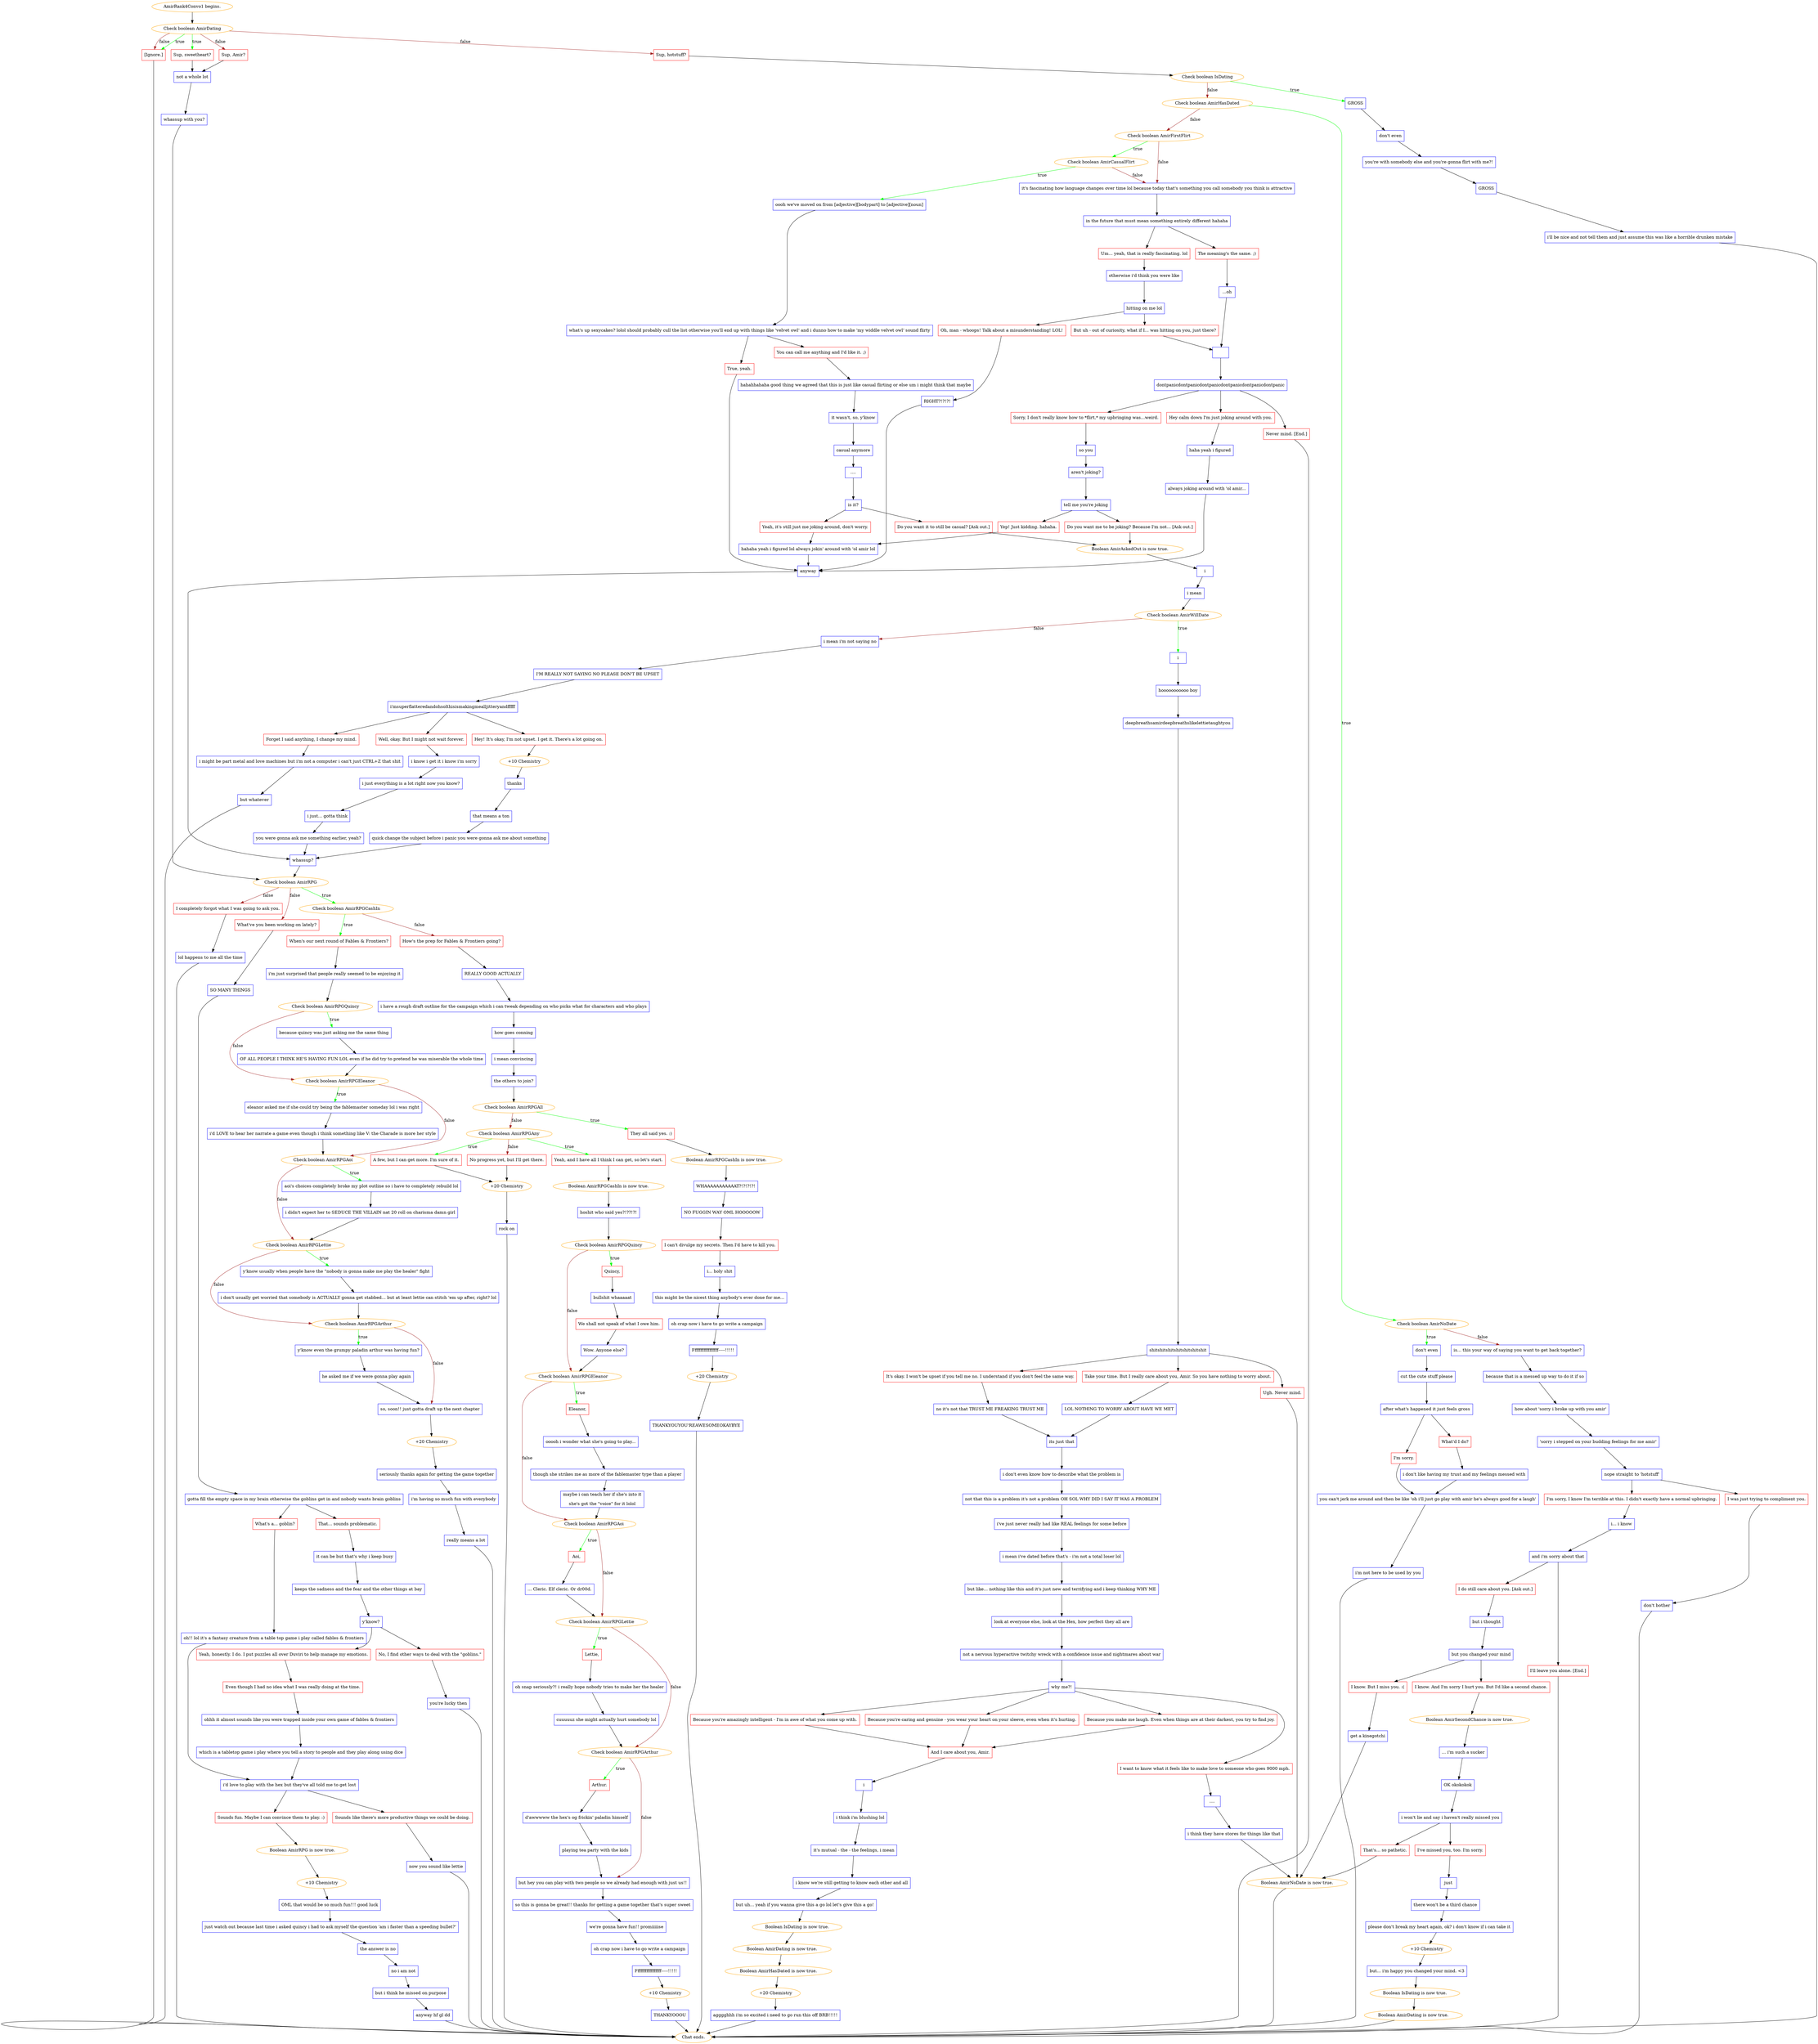 digraph {
	"AmirRank4Convo1 begins." [color=orange];
		"AmirRank4Convo1 begins." -> j1546680134;
	j1546680134 [label="Check boolean AmirDating",color=orange];
		j1546680134 -> j2282326394 [label=true,color=green];
		j1546680134 -> j3426972941 [label=true,color=green];
		j1546680134 -> j4159306877 [label=false,color=brown];
		j1546680134 -> j3228781092 [label=false,color=brown];
		j1546680134 -> j3426972941 [label=false,color=brown];
	j2282326394 [label="Sup, sweetheart?",shape=box,color=red];
		j2282326394 -> j3398902231;
	j3426972941 [label="[Ignore.]",shape=box,color=red];
		j3426972941 -> "Chat ends.";
	j4159306877 [label="Sup, Amir?",shape=box,color=red];
		j4159306877 -> j3398902231;
	j3228781092 [label="Sup, hotstuff?",shape=box,color=red];
		j3228781092 -> j2868275779;
	j3398902231 [label="not a whole lot",shape=box,color=blue];
		j3398902231 -> j2843338347;
	"Chat ends." [color=orange];
	j2868275779 [label="Check boolean IsDating",color=orange];
		j2868275779 -> j1269559178 [label=true,color=green];
		j2868275779 -> j3137870552 [label=false,color=brown];
	j2843338347 [label="whassup with you?",shape=box,color=blue];
		j2843338347 -> j951173510;
	j1269559178 [label="GROSS",shape=box,color=blue];
		j1269559178 -> j2614467443;
	j3137870552 [label="Check boolean AmirHasDated",color=orange];
		j3137870552 -> j1373206343 [label=true,color=green];
		j3137870552 -> j149341729 [label=false,color=brown];
	j951173510 [label="Check boolean AmirRPG",color=orange];
		j951173510 -> j2276043232 [label=true,color=green];
		j951173510 -> j2197041026 [label=false,color=brown];
		j951173510 -> j331149822 [label=false,color=brown];
	j2614467443 [label="don't even",shape=box,color=blue];
		j2614467443 -> j1925740417;
	j1373206343 [label="Check boolean AmirNoDate",color=orange];
		j1373206343 -> j2659372704 [label=true,color=green];
		j1373206343 -> j3548464086 [label=false,color=brown];
	j149341729 [label="Check boolean AmirFirstFlirt",color=orange];
		j149341729 -> j3288259453 [label=true,color=green];
		j149341729 -> j1176710835 [label=false,color=brown];
	j2276043232 [label="Check boolean AmirRPGCashIn",color=orange];
		j2276043232 -> j2725609863 [label=true,color=green];
		j2276043232 -> j1977995641 [label=false,color=brown];
	j2197041026 [label="What've you been working on lately?",shape=box,color=red];
		j2197041026 -> j1100515605;
	j331149822 [label="I completely forgot what I was going to ask you.",shape=box,color=red];
		j331149822 -> j3286990127;
	j1925740417 [label="you're with somebody else and you're gonna flirt with me?!",shape=box,color=blue];
		j1925740417 -> j1686208394;
	j2659372704 [label="don't even",shape=box,color=blue];
		j2659372704 -> j637958478;
	j3548464086 [label="is... this your way of saying you want to get back together?",shape=box,color=blue];
		j3548464086 -> j4197923021;
	j3288259453 [label="Check boolean AmirCasualFlirt",color=orange];
		j3288259453 -> j2229985230 [label=true,color=green];
		j3288259453 -> j1176710835 [label=false,color=brown];
	j1176710835 [label="it's fascinating how language changes over time lol because today that's something you call somebody you think is attractive",shape=box,color=blue];
		j1176710835 -> j1176459908;
	j2725609863 [label="When's our next round of Fables & Frontiers?",shape=box,color=red];
		j2725609863 -> j1867777133;
	j1977995641 [label="How's the prep for Fables & Frontiers going?",shape=box,color=red];
		j1977995641 -> j823559773;
	j1100515605 [label="SO MANY THINGS",shape=box,color=blue];
		j1100515605 -> j173801022;
	j3286990127 [label="lol happens to me all the time",shape=box,color=blue];
		j3286990127 -> "Chat ends.";
	j1686208394 [label="GROSS",shape=box,color=blue];
		j1686208394 -> j185000;
	j637958478 [label="cut the cute stuff please",shape=box,color=blue];
		j637958478 -> j697568143;
	j4197923021 [label="because that is a messed up way to do it if so",shape=box,color=blue];
		j4197923021 -> j321327509;
	j2229985230 [label="oooh we've moved on from [adjective][bodypart] to [adjective][noun]",shape=box,color=blue];
		j2229985230 -> j852746247;
	j1176459908 [label="in the future that must mean something entirely different hahaha",shape=box,color=blue];
		j1176459908 -> j3140604046;
		j1176459908 -> j4171462935;
	j1867777133 [label="i'm just surprised that people really seemed to be enjoying it",shape=box,color=blue];
		j1867777133 -> j1055062996;
	j823559773 [label="REALLY GOOD ACTUALLY",shape=box,color=blue];
		j823559773 -> j4153513152;
	j173801022 [label="gotta fill the empty space in my brain otherwise the goblins get in and nobody wants brain goblins",shape=box,color=blue];
		j173801022 -> j1224549834;
		j173801022 -> j3567808918;
	j185000 [label="i'll be nice and not tell them and just assume this was like a horrible drunken mistake",shape=box,color=blue];
		j185000 -> "Chat ends.";
	j697568143 [label="after what's happened it just feels gross",shape=box,color=blue];
		j697568143 -> j3859160049;
		j697568143 -> j2758397996;
	j321327509 [label="how about 'sorry i broke up with you amir'",shape=box,color=blue];
		j321327509 -> j3853129790;
	j852746247 [label="what's up sexycakes? lolol should probably cull the list otherwise you'll end up with things like 'velvet owl' and i dunno how to make 'my widdle velvet owl' sound flirty",shape=box,color=blue];
		j852746247 -> j3059335652;
		j852746247 -> j4211499117;
	j3140604046 [label="Um... yeah, that is really fascinating. lol",shape=box,color=red];
		j3140604046 -> j3409983321;
	j4171462935 [label="The meaning's the same. ;)",shape=box,color=red];
		j4171462935 -> j4283675808;
	j1055062996 [label="Check boolean AmirRPGQuincy",color=orange];
		j1055062996 -> j711554290 [label=true,color=green];
		j1055062996 -> j3649186233 [label=false,color=brown];
	j4153513152 [label="i have a rough draft outline for the campaign which i can tweak depending on who picks what for characters and who plays",shape=box,color=blue];
		j4153513152 -> j951514501;
	j1224549834 [label="That... sounds problematic.",shape=box,color=red];
		j1224549834 -> j316904392;
	j3567808918 [label="What's a... goblin?",shape=box,color=red];
		j3567808918 -> j651214988;
	j3859160049 [label="I'm sorry.",shape=box,color=red];
		j3859160049 -> j3050809094;
	j2758397996 [label="What'd I do?",shape=box,color=red];
		j2758397996 -> j1565844822;
	j3853129790 [label="'sorry i stepped on your budding feelings for me amir'",shape=box,color=blue];
		j3853129790 -> j661498682;
	j3059335652 [label="You can call me anything and I'd like it. ;)",shape=box,color=red];
		j3059335652 -> j2825679555;
	j4211499117 [label="True, yeah.",shape=box,color=red];
		j4211499117 -> j3524349870;
	j3409983321 [label="otherwise i'd think you were like",shape=box,color=blue];
		j3409983321 -> j9080325;
	j4283675808 [label="...oh",shape=box,color=blue];
		j4283675808 -> j2721876636;
	j711554290 [label="because quincy was just asking me the same thing",shape=box,color=blue];
		j711554290 -> j2661308037;
	j3649186233 [label="Check boolean AmirRPGEleanor",color=orange];
		j3649186233 -> j2852128032 [label=true,color=green];
		j3649186233 -> j1319037662 [label=false,color=brown];
	j951514501 [label="how goes conning",shape=box,color=blue];
		j951514501 -> j1852919272;
	j316904392 [label="it can be but that's why i keep busy",shape=box,color=blue];
		j316904392 -> j3239539151;
	j651214988 [label="oh!! lol it's a fantasy creature from a table top game i play called fables & frontiers",shape=box,color=blue];
		j651214988 -> j335086575;
	j3050809094 [label="you can't jerk me around and then be like 'oh i'll just go play with amir he's always good for a laugh'",shape=box,color=blue];
		j3050809094 -> j3759860456;
	j1565844822 [label="i don't like having my trust and my feelings messed with",shape=box,color=blue];
		j1565844822 -> j3050809094;
	j661498682 [label="nope straight to 'hotstuff'",shape=box,color=blue];
		j661498682 -> j1301669256;
		j661498682 -> j869875175;
	j2825679555 [label="hahahhahaha good thing we agreed that this is just like casual flirting or else um i might think that maybe",shape=box,color=blue];
		j2825679555 -> j854649401;
	j3524349870 [label="anyway",shape=box,color=blue];
		j3524349870 -> j3412076228;
	j9080325 [label="hitting on me lol",shape=box,color=blue];
		j9080325 -> j3746508582;
		j9080325 -> j3056235697;
	j2721876636 [label=" ",shape=box,color=blue];
		j2721876636 -> j941841238;
	j2661308037 [label="OF ALL PEOPLE I THINK HE'S HAVING FUN LOL even if he did try to pretend he was miserable the whole time",shape=box,color=blue];
		j2661308037 -> j3649186233;
	j2852128032 [label="eleanor asked me if she could try being the fablemaster someday lol i was right",shape=box,color=blue];
		j2852128032 -> j1235772481;
	j1319037662 [label="Check boolean AmirRPGAoi",color=orange];
		j1319037662 -> j835422113 [label=true,color=green];
		j1319037662 -> j815849730 [label=false,color=brown];
	j1852919272 [label="i mean convincing",shape=box,color=blue];
		j1852919272 -> j1062719231;
	j3239539151 [label="keeps the sadness and the fear and the other things at bay",shape=box,color=blue];
		j3239539151 -> j1039897797;
	j335086575 [label="i'd love to play with the hex but they've all told me to get lost",shape=box,color=blue];
		j335086575 -> j3845942525;
		j335086575 -> j2604074573;
	j3759860456 [label="i'm not here to be used by you",shape=box,color=blue];
		j3759860456 -> "Chat ends.";
	j1301669256 [label="I'm sorry, I know I'm terrible at this. I didn't exactly have a normal upbringing.",shape=box,color=red];
		j1301669256 -> j253523214;
	j869875175 [label="I was just trying to compliment you.",shape=box,color=red];
		j869875175 -> j1788315484;
	j854649401 [label="it wasn't, so, y'know",shape=box,color=blue];
		j854649401 -> j543396668;
	j3412076228 [label="whassup?",shape=box,color=blue];
		j3412076228 -> j951173510;
	j3746508582 [label="Oh, man - whoops! Talk about a misunderstanding! LOL!",shape=box,color=red];
		j3746508582 -> j4233379828;
	j3056235697 [label="But uh - out of curiosity, what if I... was hitting on you, just there?",shape=box,color=red];
		j3056235697 -> j2721876636;
	j941841238 [label="dontpanicdontpanicdontpanicdontpanicdontpanicdontpanic",shape=box,color=blue];
		j941841238 -> j3736083918;
		j941841238 -> j1805394520;
		j941841238 -> j2386276136;
	j1235772481 [label="i'd LOVE to hear her narrate a game even though i think something like V: the Charade is more her style",shape=box,color=blue];
		j1235772481 -> j1319037662;
	j835422113 [label="aoi's choices completely broke my plot outline so i have to completely rebuild lol",shape=box,color=blue];
		j835422113 -> j1996196397;
	j815849730 [label="Check boolean AmirRPGLettie",color=orange];
		j815849730 -> j3908685102 [label=true,color=green];
		j815849730 -> j2768534854 [label=false,color=brown];
	j1062719231 [label="the others to join?",shape=box,color=blue];
		j1062719231 -> j2900695109;
	j1039897797 [label="y'know?",shape=box,color=blue];
		j1039897797 -> j4003744235;
		j1039897797 -> j4206731186;
	j3845942525 [label="Sounds fun. Maybe I can convince them to play. :)",shape=box,color=red];
		j3845942525 -> j2821464008;
	j2604074573 [label="Sounds like there's more productive things we could be doing.",shape=box,color=red];
		j2604074573 -> j3619623390;
	j253523214 [label="i... i know",shape=box,color=blue];
		j253523214 -> j139817434;
	j1788315484 [label="don't bother",shape=box,color=blue];
		j1788315484 -> "Chat ends.";
	j543396668 [label="casual anymore",shape=box,color=blue];
		j543396668 -> j2650603846;
	j4233379828 [label="RIGHT?!?!?!",shape=box,color=blue];
		j4233379828 -> j3524349870;
	j3736083918 [label="Hey calm down I'm just joking around with you.",shape=box,color=red];
		j3736083918 -> j2256564745;
	j1805394520 [label="Sorry, I don't really know how to *flirt,* my upbringing was...weird.",shape=box,color=red];
		j1805394520 -> j2327674411;
	j2386276136 [label="Never mind. [End.]",shape=box,color=red];
		j2386276136 -> "Chat ends.";
	j1996196397 [label="i didn't expect her to SEDUCE THE VILLAIN nat 20 roll on charisma damn girl",shape=box,color=blue];
		j1996196397 -> j815849730;
	j3908685102 [label="y'know usually when people have the \"nobody is gonna make me play the healer\" fight",shape=box,color=blue];
		j3908685102 -> j2536701934;
	j2768534854 [label="Check boolean AmirRPGArthur",color=orange];
		j2768534854 -> j353021060 [label=true,color=green];
		j2768534854 -> j1012155084 [label=false,color=brown];
	j2900695109 [label="Check boolean AmirRPGAll",color=orange];
		j2900695109 -> j2372002448 [label=true,color=green];
		j2900695109 -> j3439868174 [label=false,color=brown];
	j4003744235 [label="Yeah, honestly. I do. I put puzzles all over Duviri to help manage my emotions.",shape=box,color=red];
		j4003744235 -> j1379822828;
	j4206731186 [label="No, I find other ways to deal with the \"goblins.\"",shape=box,color=red];
		j4206731186 -> j213127909;
	j2821464008 [label="Boolean AmirRPG is now true.",color=orange];
		j2821464008 -> j3100044171;
	j3619623390 [label="now you sound like lettie",shape=box,color=blue];
		j3619623390 -> "Chat ends.";
	j139817434 [label="and i'm sorry about that",shape=box,color=blue];
		j139817434 -> j1338524233;
		j139817434 -> j1291061288;
	j2650603846 [label="....",shape=box,color=blue];
		j2650603846 -> j1772837353;
	j2256564745 [label="haha yeah i figured",shape=box,color=blue];
		j2256564745 -> j2428760441;
	j2327674411 [label="so you",shape=box,color=blue];
		j2327674411 -> j1105894854;
	j2536701934 [label="i don't usually get worried that somebody is ACTUALLY gonna get stabbed... but at least lettie can stitch 'em up after, right? lol",shape=box,color=blue];
		j2536701934 -> j2768534854;
	j353021060 [label="y'know even the grumpy paladin arthur was having fun?",shape=box,color=blue];
		j353021060 -> j1554313316;
	j1012155084 [label="so, soon!! just gotta draft up the next chapter",shape=box,color=blue];
		j1012155084 -> j985889006;
	j2372002448 [label="They all said yes. :)",shape=box,color=red];
		j2372002448 -> j1253261177;
	j3439868174 [label="Check boolean AmirRPGAny",color=orange];
		j3439868174 -> j159995750 [label=true,color=green];
		j3439868174 -> j1767032697 [label=true,color=green];
		j3439868174 -> j2023152673 [label=false,color=brown];
	j1379822828 [label="Even though I had no idea what I was really doing at the time.",shape=box,color=red];
		j1379822828 -> j2461283347;
	j213127909 [label="you're lucky then",shape=box,color=blue];
		j213127909 -> "Chat ends.";
	j3100044171 [label="+10 Chemistry",color=orange];
		j3100044171 -> j101810932;
	j1338524233 [label="I do still care about you. [Ask out.]",shape=box,color=red];
		j1338524233 -> j2446084135;
	j1291061288 [label="I'll leave you alone. [End.]",shape=box,color=red];
		j1291061288 -> "Chat ends.";
	j1772837353 [label="is it?",shape=box,color=blue];
		j1772837353 -> j1076078857;
		j1772837353 -> j1210739857;
	j2428760441 [label="always joking around with 'ol amir...",shape=box,color=blue];
		j2428760441 -> j3524349870;
	j1105894854 [label="aren't joking?",shape=box,color=blue];
		j1105894854 -> j3047866052;
	j1554313316 [label="he asked me if we were gonna play again",shape=box,color=blue];
		j1554313316 -> j1012155084;
	j985889006 [label="+20 Chemistry",color=orange];
		j985889006 -> j4089556939;
	j1253261177 [label="Boolean AmirRPGCashIn is now true.",color=orange];
		j1253261177 -> j3007886946;
	j159995750 [label="Yeah, and I have all I think I can get, so let's start.",shape=box,color=red];
		j159995750 -> j717000146;
	j1767032697 [label="A few, but I can get more. I'm sure of it.",shape=box,color=red];
		j1767032697 -> j2097732111;
	j2023152673 [label="No progress yet, but I'll get there.",shape=box,color=red];
		j2023152673 -> j2097732111;
	j2461283347 [label="ohhh it almost sounds like you were trapped inside your own game of fables & frontiers",shape=box,color=blue];
		j2461283347 -> j3948695589;
	j101810932 [label="OML that would be so much fun!!! good luck",shape=box,color=blue];
		j101810932 -> j3093268795;
	j2446084135 [label="but i thought",shape=box,color=blue];
		j2446084135 -> j3348742407;
	j1076078857 [label="Do you want it to still be casual? [Ask out.]",shape=box,color=red];
		j1076078857 -> j4109370132;
	j1210739857 [label="Yeah, it's still just me joking around, don't worry.",shape=box,color=red];
		j1210739857 -> j642258938;
	j3047866052 [label="tell me you're joking",shape=box,color=blue];
		j3047866052 -> j4075184833;
		j3047866052 -> j828285621;
	j4089556939 [label="seriously thanks again for getting the game together",shape=box,color=blue];
		j4089556939 -> j3035300111;
	j3007886946 [label="WHAAAAAAAAAAAT?!?!?!?!",shape=box,color=blue];
		j3007886946 -> j1063659660;
	j717000146 [label="Boolean AmirRPGCashIn is now true.",color=orange];
		j717000146 -> j961494703;
	j2097732111 [label="+20 Chemistry",color=orange];
		j2097732111 -> j3840867645;
	j3948695589 [label="which is a tabletop game i play where you tell a story to people and they play along using dice",shape=box,color=blue];
		j3948695589 -> j335086575;
	j3093268795 [label="just watch out because last time i asked quincy i had to ask myself the question 'am i faster than a speeding bullet?'",shape=box,color=blue];
		j3093268795 -> j3558817153;
	j3348742407 [label="but you changed your mind",shape=box,color=blue];
		j3348742407 -> j3577625758;
		j3348742407 -> j3738902763;
	j4109370132 [label="Boolean AmirAskedOut is now true.",color=orange];
		j4109370132 -> j2143163983;
	j642258938 [label="hahaha yeah i figured lol always jokin' around with 'ol amir lol",shape=box,color=blue];
		j642258938 -> j3524349870;
	j4075184833 [label="Do you want me to be joking? Because I'm not... [Ask out.]",shape=box,color=red];
		j4075184833 -> j4109370132;
	j828285621 [label="Yep! Just kidding. hahaha.",shape=box,color=red];
		j828285621 -> j642258938;
	j3035300111 [label="i'm having so much fun with everybody",shape=box,color=blue];
		j3035300111 -> j2281601055;
	j1063659660 [label="NO FUGGIN WAY OML HOOOOOW",shape=box,color=blue];
		j1063659660 -> j3670552724;
	j961494703 [label="hoshit who said yes?!??!?!",shape=box,color=blue];
		j961494703 -> j3110991413;
	j3840867645 [label="rock on",shape=box,color=blue];
		j3840867645 -> "Chat ends.";
	j3558817153 [label="the answer is no",shape=box,color=blue];
		j3558817153 -> j2633784550;
	j3577625758 [label="I know. But I miss you. :(",shape=box,color=red];
		j3577625758 -> j2622875392;
	j3738902763 [label="I know. And I'm sorry I hurt you. But I'd like a second chance.",shape=box,color=red];
		j3738902763 -> j1400337770;
	j2143163983 [label="i",shape=box,color=blue];
		j2143163983 -> j2833045669;
	j2281601055 [label="really means a lot",shape=box,color=blue];
		j2281601055 -> "Chat ends.";
	j3670552724 [label="I can't divulge my secrets. Then I'd have to kill you.",shape=box,color=red];
		j3670552724 -> j1999227201;
	j3110991413 [label="Check boolean AmirRPGQuincy",color=orange];
		j3110991413 -> j3454483650 [label=true,color=green];
		j3110991413 -> j3861748651 [label=false,color=brown];
	j2633784550 [label="no i am not",shape=box,color=blue];
		j2633784550 -> j2385336971;
	j2622875392 [label="get a kinegotchi",shape=box,color=blue];
		j2622875392 -> j1438323710;
	j1400337770 [label="Boolean AmirSecondChance is now true.",color=orange];
		j1400337770 -> j2232641328;
	j2833045669 [label="i mean",shape=box,color=blue];
		j2833045669 -> j2482289751;
	j1999227201 [label="i... holy shit",shape=box,color=blue];
		j1999227201 -> j2682187611;
	j3454483650 [label="Quincy,",shape=box,color=red];
		j3454483650 -> j2257278878;
	j3861748651 [label="Check boolean AmirRPGEleanor",color=orange];
		j3861748651 -> j1451586042 [label=true,color=green];
		j3861748651 -> j706044045 [label=false,color=brown];
	j2385336971 [label="but i think he missed on purpose",shape=box,color=blue];
		j2385336971 -> j655737526;
	j1438323710 [label="Boolean AmirNoDate is now true.",color=orange];
		j1438323710 -> "Chat ends.";
	j2232641328 [label="... i'm such a sucker",shape=box,color=blue];
		j2232641328 -> j3319100518;
	j2482289751 [label="Check boolean AmirWillDate",color=orange];
		j2482289751 -> j870785391 [label=true,color=green];
		j2482289751 -> j1783153777 [label=false,color=brown];
	j2682187611 [label="this might be the nicest thing anybody's ever done for me...",shape=box,color=blue];
		j2682187611 -> j3184467992;
	j2257278878 [label="bullshit whaaaaat",shape=box,color=blue];
		j2257278878 -> j2242894701;
	j1451586042 [label="Eleanor,",shape=box,color=red];
		j1451586042 -> j1166781769;
	j706044045 [label="Check boolean AmirRPGAoi",color=orange];
		j706044045 -> j1951970978 [label=true,color=green];
		j706044045 -> j1524087374 [label=false,color=brown];
	j655737526 [label="anyway hf gl dd",shape=box,color=blue];
		j655737526 -> "Chat ends.";
	j3319100518 [label="OK okokokok",shape=box,color=blue];
		j3319100518 -> j16732072;
	j870785391 [label="i",shape=box,color=blue];
		j870785391 -> j3360023792;
	j1783153777 [label="i mean i'm not saying no",shape=box,color=blue];
		j1783153777 -> j3434362763;
	j3184467992 [label="oh crap now i have to go write a campaign",shape=box,color=blue];
		j3184467992 -> j2327570162;
	j2242894701 [label="We shall not speak of what I owe him.",shape=box,color=red];
		j2242894701 -> j2884769301;
	j1166781769 [label="ooooh i wonder what she's going to play...",shape=box,color=blue];
		j1166781769 -> j1679701934;
	j1951970978 [label="Aoi,",shape=box,color=red];
		j1951970978 -> j2720707812;
	j1524087374 [label="Check boolean AmirRPGLettie",color=orange];
		j1524087374 -> j3505817327 [label=true,color=green];
		j1524087374 -> j2397807320 [label=false,color=brown];
	j16732072 [label="i won't lie and say i haven't really missed you",shape=box,color=blue];
		j16732072 -> j1185797276;
		j16732072 -> j1065733840;
	j3360023792 [label="hooooooooooo boy",shape=box,color=blue];
		j3360023792 -> j611681662;
	j3434362763 [label="I'M REALLY NOT SAYING NO PLEASE DON'T BE UPSET",shape=box,color=blue];
		j3434362763 -> j2655078374;
	j2327570162 [label="Fffffffffffffffff-----!!!!!",shape=box,color=blue];
		j2327570162 -> j3783489823;
	j2884769301 [label="Wow. Anyone else?",shape=box,color=blue];
		j2884769301 -> j3861748651;
	j1679701934 [label="though she strikes me as more of the fablemaster type than a player",shape=box,color=blue];
		j1679701934 -> j3477107681;
	j2720707812 [label="... Cleric. Elf cleric. Or dr00d.",shape=box,color=blue];
		j2720707812 -> j1524087374;
	j3505817327 [label="Lettie,",shape=box,color=red];
		j3505817327 -> j1016199149;
	j2397807320 [label="Check boolean AmirRPGArthur",color=orange];
		j2397807320 -> j2552890254 [label=true,color=green];
		j2397807320 -> j357269141 [label=false,color=brown];
	j1185797276 [label="I've missed you, too. I'm sorry.",shape=box,color=red];
		j1185797276 -> j4043281196;
	j1065733840 [label="That's... so pathetic.",shape=box,color=red];
		j1065733840 -> j1438323710;
	j611681662 [label="deepbreathsamirdeepbreathslikelettietaughtyou",shape=box,color=blue];
		j611681662 -> j4201846072;
	j2655078374 [label="i'msuperflatteredandohsolthisismakingmealljitteryandfffff",shape=box,color=blue];
		j2655078374 -> j2981399626;
		j2655078374 -> j809952393;
		j2655078374 -> j3925141582;
	j3783489823 [label="+20 Chemistry",color=orange];
		j3783489823 -> j908858707;
	j3477107681 [label="maybe i can teach her if she's into it
she's got the \"voice\" for it lolol",shape=box,color=blue];
		j3477107681 -> j706044045;
	j1016199149 [label="oh snap seriously?! i really hope nobody tries to make her the healer",shape=box,color=blue];
		j1016199149 -> j1945500666;
	j2552890254 [label="Arthur.",shape=box,color=red];
		j2552890254 -> j3249378015;
	j357269141 [label="but hey you can play with two people so we already had enough with just us!!",shape=box,color=blue];
		j357269141 -> j3079876572;
	j4043281196 [label="just",shape=box,color=blue];
		j4043281196 -> j3693573648;
	j4201846072 [label="shitshitshitshitshitshitshit",shape=box,color=blue];
		j4201846072 -> j586172858;
		j4201846072 -> j544301772;
		j4201846072 -> j3804885165;
	j2981399626 [label="Hey! It's okay, I'm not upset. I get it. There's a lot going on.",shape=box,color=red];
		j2981399626 -> j1632880546;
	j809952393 [label="Well, okay. But I might not wait forever.",shape=box,color=red];
		j809952393 -> j559690315;
	j3925141582 [label="Forget I said anything, I change my mind.",shape=box,color=red];
		j3925141582 -> j4242361100;
	j908858707 [label="THANKYOUYOU'REAWESOMEOKAYBYE",shape=box,color=blue];
		j908858707 -> "Chat ends.";
	j1945500666 [label="cuuuuuz she might actually hurt somebody lol",shape=box,color=blue];
		j1945500666 -> j2397807320;
	j3249378015 [label="d'awwwww the hex's og frickin' paladin himself",shape=box,color=blue];
		j3249378015 -> j671992821;
	j3079876572 [label="so this is gonna be great!! thanks for getting a game together that's super sweet",shape=box,color=blue];
		j3079876572 -> j1040633452;
	j3693573648 [label="there won't be a third chance",shape=box,color=blue];
		j3693573648 -> j216662907;
	j586172858 [label="Ugh. Never mind.",shape=box,color=red];
		j586172858 -> j1438323710;
	j544301772 [label="Take your time. But I really care about you, Amir. So you have nothing to worry about.",shape=box,color=red];
		j544301772 -> j2140325114;
	j3804885165 [label="It's okay. I won't be upset if you tell me no. I understand if you don't feel the same way.",shape=box,color=red];
		j3804885165 -> j1209798436;
	j1632880546 [label="+10 Chemistry",color=orange];
		j1632880546 -> j622395117;
	j559690315 [label="i know i get it i know i'm sorry",shape=box,color=blue];
		j559690315 -> j1152782216;
	j4242361100 [label="i might be part metal and love machines but i'm not a computer i can't just CTRL+Z that shit",shape=box,color=blue];
		j4242361100 -> j3344959940;
	j671992821 [label="playing tea party with the kids",shape=box,color=blue];
		j671992821 -> j357269141;
	j1040633452 [label="we're gonna have fun!! promiiiiise",shape=box,color=blue];
		j1040633452 -> j3819218873;
	j216662907 [label="please don't break my heart again, ok? i don't know if i can take it",shape=box,color=blue];
		j216662907 -> j3769183503;
	j2140325114 [label="LOL NOTHING TO WORRY ABOUT HAVE WE MET",shape=box,color=blue];
		j2140325114 -> j278207816;
	j1209798436 [label="no it's not that TRUST ME FREAKING TRUST ME",shape=box,color=blue];
		j1209798436 -> j278207816;
	j622395117 [label="thanks",shape=box,color=blue];
		j622395117 -> j3448565263;
	j1152782216 [label="i just everything is a lot right now you know?",shape=box,color=blue];
		j1152782216 -> j2622701840;
	j3344959940 [label="but whatever",shape=box,color=blue];
		j3344959940 -> "Chat ends.";
	j3819218873 [label="oh crap now i have to go write a campaign",shape=box,color=blue];
		j3819218873 -> j2686177061;
	j3769183503 [label="+10 Chemistry",color=orange];
		j3769183503 -> j1760028818;
	j278207816 [label="its just that",shape=box,color=blue];
		j278207816 -> j1594918996;
	j3448565263 [label="that means a ton",shape=box,color=blue];
		j3448565263 -> j3477087438;
	j2622701840 [label="i just... gotta think",shape=box,color=blue];
		j2622701840 -> j1212470017;
	j2686177061 [label="Fffffffffffffffff-----!!!!!",shape=box,color=blue];
		j2686177061 -> j1854114774;
	j1760028818 [label="but... i'm happy you changed your mind. <3",shape=box,color=blue];
		j1760028818 -> j1300687325;
	j1594918996 [label="i don't even know how to describe what the problem is",shape=box,color=blue];
		j1594918996 -> j3899037195;
	j3477087438 [label="quick change the subject before i panic you were gonna ask me about something",shape=box,color=blue];
		j3477087438 -> j3412076228;
	j1212470017 [label="you were gonna ask me something earlier, yeah?",shape=box,color=blue];
		j1212470017 -> j3412076228;
	j1854114774 [label="+10 Chemistry",color=orange];
		j1854114774 -> j814941506;
	j1300687325 [label="Boolean IsDating is now true.",color=orange];
		j1300687325 -> j3778687735;
	j3899037195 [label="not that this is a problem it's not a problem OH SOL WHY DID I SAY IT WAS A PROBLEM",shape=box,color=blue];
		j3899037195 -> j189904530;
	j814941506 [label="THANKYOOOU",shape=box,color=blue];
		j814941506 -> "Chat ends.";
	j3778687735 [label="Boolean AmirDating is now true.",color=orange];
		j3778687735 -> "Chat ends.";
	j189904530 [label="i've just never really had like REAL feelings for some before",shape=box,color=blue];
		j189904530 -> j213125555;
	j213125555 [label="i mean i've dated before that's - i'm not a total loser lol",shape=box,color=blue];
		j213125555 -> j3985629588;
	j3985629588 [label="but like... nothing like this and it's just new and terrifying and i keep thinking WHY ME",shape=box,color=blue];
		j3985629588 -> j2901978381;
	j2901978381 [label="look at everyone else, look at the Hex, how perfect they all are",shape=box,color=blue];
		j2901978381 -> j3891084921;
	j3891084921 [label="not a nervous hyperactive twitchy wreck with a confidence issue and nightmares about war",shape=box,color=blue];
		j3891084921 -> j2026962962;
	j2026962962 [label="why me?!",shape=box,color=blue];
		j2026962962 -> j2589308927;
		j2026962962 -> j2138779296;
		j2026962962 -> j1557045570;
		j2026962962 -> j616492749;
	j2589308927 [label="Because you're amazingly intelligent - I'm in awe of what you come up with.",shape=box,color=red];
		j2589308927 -> j501781851;
	j2138779296 [label="Because you're caring and genuine - you wear your heart on your sleeve, even when it's hurting.",shape=box,color=red];
		j2138779296 -> j501781851;
	j1557045570 [label="Because you make me laugh. Even when things are at their darkest, you try to find joy.",shape=box,color=red];
		j1557045570 -> j501781851;
	j616492749 [label="I want to know what it feels like to make love to someone who goes 9000 mph.",shape=box,color=red];
		j616492749 -> j1709617453;
	j501781851 [label="And I care about you, Amir.",shape=box,color=red];
		j501781851 -> j43204007;
	j1709617453 [label="....",shape=box,color=blue];
		j1709617453 -> j225826883;
	j43204007 [label="i",shape=box,color=blue];
		j43204007 -> j3615036214;
	j225826883 [label="i think they have stores for things like that",shape=box,color=blue];
		j225826883 -> j1438323710;
	j3615036214 [label="i think i'm blushing lol",shape=box,color=blue];
		j3615036214 -> j540763717;
	j540763717 [label="it's mutual - the - the feelings, i mean",shape=box,color=blue];
		j540763717 -> j2197137606;
	j2197137606 [label="i know we're still getting to know each other and all",shape=box,color=blue];
		j2197137606 -> j1958356501;
	j1958356501 [label="but uh... yeah if you wanna give this a go lol let's give this a go!",shape=box,color=blue];
		j1958356501 -> j1324195744;
	j1324195744 [label="Boolean IsDating is now true.",color=orange];
		j1324195744 -> j769476805;
	j769476805 [label="Boolean AmirDating is now true.",color=orange];
		j769476805 -> j1676639532;
	j1676639532 [label="Boolean AmirHasDated is now true.",color=orange];
		j1676639532 -> j1886436627;
	j1886436627 [label="+20 Chemistry",color=orange];
		j1886436627 -> j3468257667;
	j3468257667 [label="agggghhh i'm so excited i need to go run this off BRB!!!!!",shape=box,color=blue];
		j3468257667 -> "Chat ends.";
}
